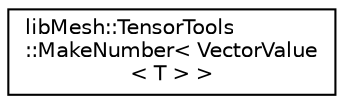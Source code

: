 digraph "Graphical Class Hierarchy"
{
  edge [fontname="Helvetica",fontsize="10",labelfontname="Helvetica",labelfontsize="10"];
  node [fontname="Helvetica",fontsize="10",shape=record];
  rankdir="LR";
  Node0 [label="libMesh::TensorTools\l::MakeNumber\< VectorValue\l\< T \> \>",height=0.2,width=0.4,color="black", fillcolor="white", style="filled",URL="$structlibMesh_1_1TensorTools_1_1MakeNumber_3_01VectorValue_3_01T_01_4_01_4.html"];
}
